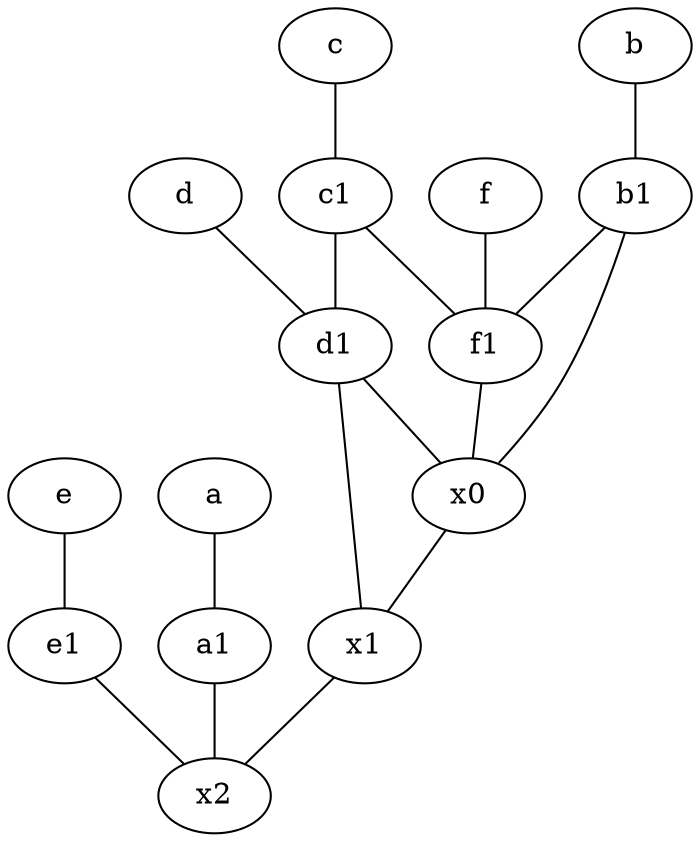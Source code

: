 graph {
	node [labelfontsize=50]
	d1 [labelfontsize=50 pos="3,5!"]
	a [labelfontsize=50 pos="8,2!"]
	x2 [labelfontsize=50]
	x0 [labelfontsize=50]
	e1 [labelfontsize=50 pos="7,7!"]
	b [labelfontsize=50 pos="10,4!"]
	e [labelfontsize=50 pos="7,9!"]
	a1 [labelfontsize=50 pos="8,3!"]
	b1 [labelfontsize=50 pos="9,4!"]
	c1 [labelfontsize=50 pos="4.5,3!"]
	d [labelfontsize=50 pos="2,5!"]
	f [labelfontsize=50 pos="3,9!"]
	f1 [labelfontsize=50 pos="3,8!"]
	x1 [labelfontsize=50]
	c [labelfontsize=50 pos="4.5,2!"]
	b1 -- f1
	c1 -- d1
	c1 -- f1
	d1 -- x0
	f1 -- x0
	b1 -- x0
	b -- b1
	x0 -- x1
	e -- e1
	d1 -- x1
	a -- a1
	d -- d1
	e1 -- x2
	x1 -- x2
	f -- f1
	c -- c1
	a1 -- x2
}
